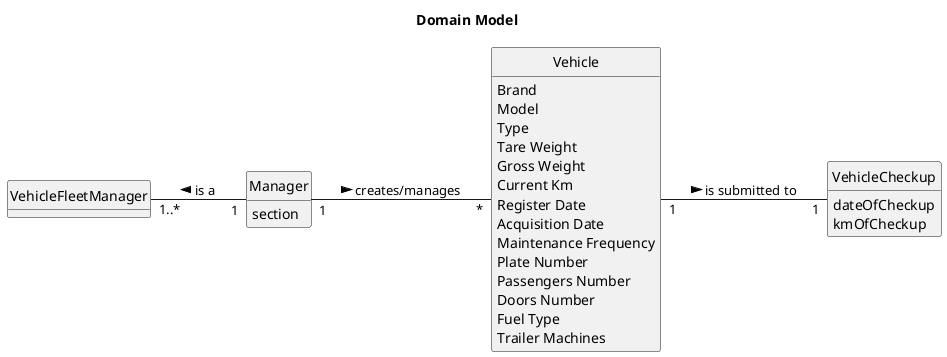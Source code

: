 @startuml
skinparam monochrome true
skinparam packageStyle rectangle
skinparam shadowing false

left to right direction

skinparam classAttributeIconSize 0

hide circle
hide methods

title Domain Model

class VehicleFleetManager {

}

class VehicleCheckup{
    dateOfCheckup
    kmOfCheckup
}

class Manager {
    section
}

class Vehicle {
    Brand
    Model
    Type
    Tare Weight
    Gross Weight
    Current Km
    Register Date
    Acquisition Date
    Maintenance Frequency
    Plate Number
    Passengers Number
    Doors Number
    Fuel Type
    Trailer Machines
}

Manager "1" -- "*" Vehicle: creates/manages >
Manager "1" --up "1..*" VehicleFleetManager: is a >
Vehicle "1" -- "1" VehicleCheckup: is submitted to >


@enduml